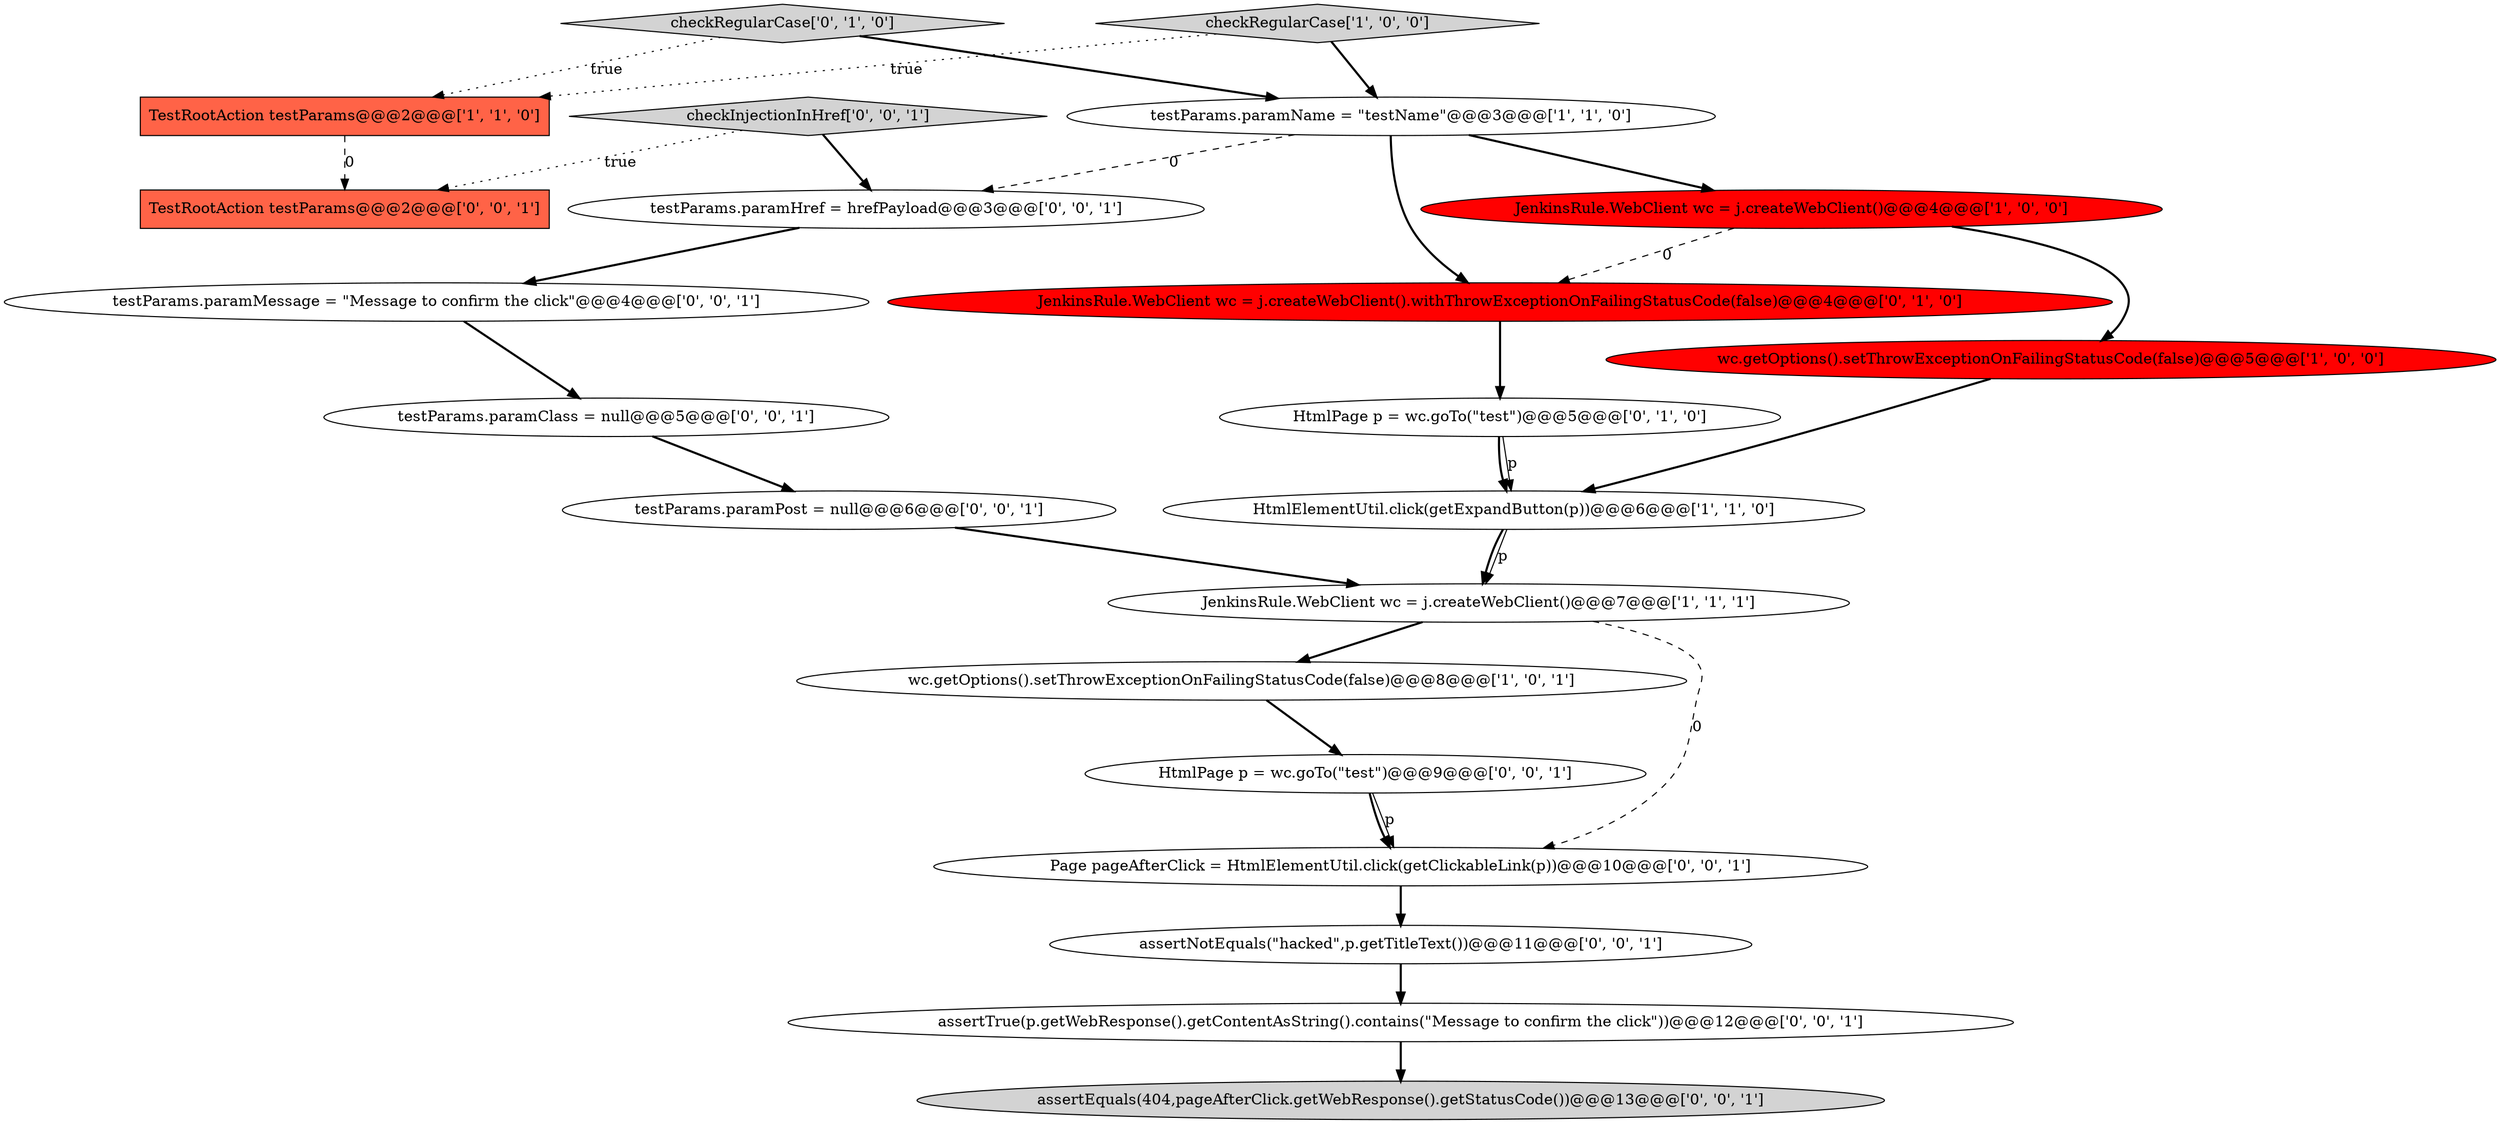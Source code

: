digraph {
9 [style = filled, label = "checkRegularCase['0', '1', '0']", fillcolor = lightgray, shape = diamond image = "AAA0AAABBB2BBB"];
20 [style = filled, label = "testParams.paramHref = hrefPayload@@@3@@@['0', '0', '1']", fillcolor = white, shape = ellipse image = "AAA0AAABBB3BBB"];
12 [style = filled, label = "assertEquals(404,pageAfterClick.getWebResponse().getStatusCode())@@@13@@@['0', '0', '1']", fillcolor = lightgray, shape = ellipse image = "AAA0AAABBB3BBB"];
8 [style = filled, label = "HtmlPage p = wc.goTo(\"test\")@@@5@@@['0', '1', '0']", fillcolor = white, shape = ellipse image = "AAA0AAABBB2BBB"];
4 [style = filled, label = "wc.getOptions().setThrowExceptionOnFailingStatusCode(false)@@@8@@@['1', '0', '1']", fillcolor = white, shape = ellipse image = "AAA0AAABBB1BBB"];
2 [style = filled, label = "HtmlElementUtil.click(getExpandButton(p))@@@6@@@['1', '1', '0']", fillcolor = white, shape = ellipse image = "AAA0AAABBB1BBB"];
14 [style = filled, label = "Page pageAfterClick = HtmlElementUtil.click(getClickableLink(p))@@@10@@@['0', '0', '1']", fillcolor = white, shape = ellipse image = "AAA0AAABBB3BBB"];
3 [style = filled, label = "JenkinsRule.WebClient wc = j.createWebClient()@@@4@@@['1', '0', '0']", fillcolor = red, shape = ellipse image = "AAA1AAABBB1BBB"];
16 [style = filled, label = "HtmlPage p = wc.goTo(\"test\")@@@9@@@['0', '0', '1']", fillcolor = white, shape = ellipse image = "AAA0AAABBB3BBB"];
21 [style = filled, label = "testParams.paramPost = null@@@6@@@['0', '0', '1']", fillcolor = white, shape = ellipse image = "AAA0AAABBB3BBB"];
19 [style = filled, label = "TestRootAction testParams@@@2@@@['0', '0', '1']", fillcolor = tomato, shape = box image = "AAA0AAABBB3BBB"];
5 [style = filled, label = "JenkinsRule.WebClient wc = j.createWebClient()@@@7@@@['1', '1', '1']", fillcolor = white, shape = ellipse image = "AAA0AAABBB1BBB"];
6 [style = filled, label = "checkRegularCase['1', '0', '0']", fillcolor = lightgray, shape = diamond image = "AAA0AAABBB1BBB"];
7 [style = filled, label = "testParams.paramName = \"testName\"@@@3@@@['1', '1', '0']", fillcolor = white, shape = ellipse image = "AAA0AAABBB1BBB"];
10 [style = filled, label = "JenkinsRule.WebClient wc = j.createWebClient().withThrowExceptionOnFailingStatusCode(false)@@@4@@@['0', '1', '0']", fillcolor = red, shape = ellipse image = "AAA1AAABBB2BBB"];
18 [style = filled, label = "checkInjectionInHref['0', '0', '1']", fillcolor = lightgray, shape = diamond image = "AAA0AAABBB3BBB"];
0 [style = filled, label = "TestRootAction testParams@@@2@@@['1', '1', '0']", fillcolor = tomato, shape = box image = "AAA0AAABBB1BBB"];
15 [style = filled, label = "testParams.paramMessage = \"Message to confirm the click\"@@@4@@@['0', '0', '1']", fillcolor = white, shape = ellipse image = "AAA0AAABBB3BBB"];
11 [style = filled, label = "assertNotEquals(\"hacked\",p.getTitleText())@@@11@@@['0', '0', '1']", fillcolor = white, shape = ellipse image = "AAA0AAABBB3BBB"];
17 [style = filled, label = "assertTrue(p.getWebResponse().getContentAsString().contains(\"Message to confirm the click\"))@@@12@@@['0', '0', '1']", fillcolor = white, shape = ellipse image = "AAA0AAABBB3BBB"];
1 [style = filled, label = "wc.getOptions().setThrowExceptionOnFailingStatusCode(false)@@@5@@@['1', '0', '0']", fillcolor = red, shape = ellipse image = "AAA1AAABBB1BBB"];
13 [style = filled, label = "testParams.paramClass = null@@@5@@@['0', '0', '1']", fillcolor = white, shape = ellipse image = "AAA0AAABBB3BBB"];
15->13 [style = bold, label=""];
9->0 [style = dotted, label="true"];
5->14 [style = dashed, label="0"];
3->1 [style = bold, label=""];
7->10 [style = bold, label=""];
16->14 [style = solid, label="p"];
0->19 [style = dashed, label="0"];
18->19 [style = dotted, label="true"];
7->20 [style = dashed, label="0"];
9->7 [style = bold, label=""];
7->3 [style = bold, label=""];
21->5 [style = bold, label=""];
18->20 [style = bold, label=""];
17->12 [style = bold, label=""];
10->8 [style = bold, label=""];
8->2 [style = bold, label=""];
5->4 [style = bold, label=""];
2->5 [style = solid, label="p"];
16->14 [style = bold, label=""];
11->17 [style = bold, label=""];
1->2 [style = bold, label=""];
3->10 [style = dashed, label="0"];
8->2 [style = solid, label="p"];
6->0 [style = dotted, label="true"];
6->7 [style = bold, label=""];
13->21 [style = bold, label=""];
20->15 [style = bold, label=""];
14->11 [style = bold, label=""];
4->16 [style = bold, label=""];
2->5 [style = bold, label=""];
}
